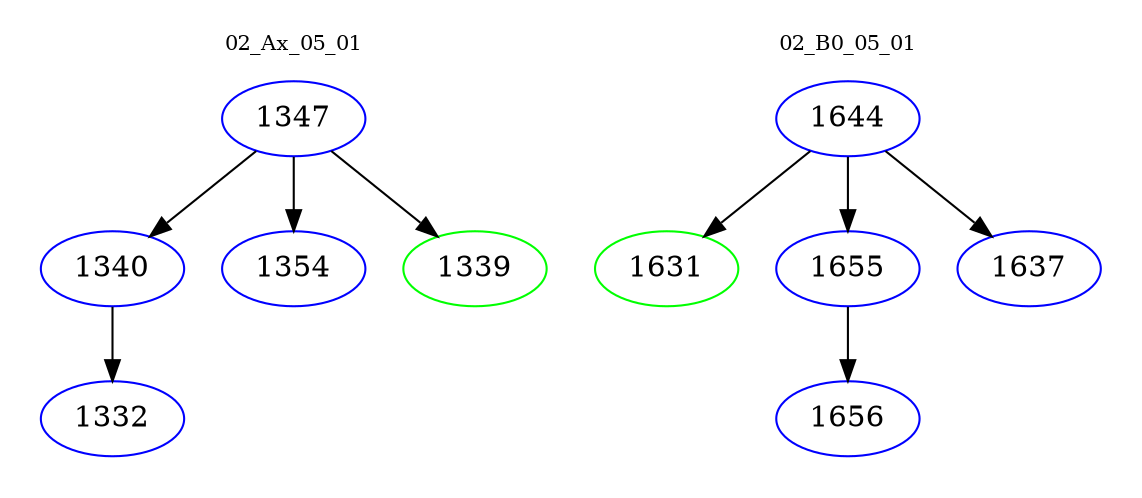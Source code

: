 digraph{
subgraph cluster_0 {
color = white
label = "02_Ax_05_01";
fontsize=10;
T0_1347 [label="1347", color="blue"]
T0_1347 -> T0_1340 [color="black"]
T0_1340 [label="1340", color="blue"]
T0_1340 -> T0_1332 [color="black"]
T0_1332 [label="1332", color="blue"]
T0_1347 -> T0_1354 [color="black"]
T0_1354 [label="1354", color="blue"]
T0_1347 -> T0_1339 [color="black"]
T0_1339 [label="1339", color="green"]
}
subgraph cluster_1 {
color = white
label = "02_B0_05_01";
fontsize=10;
T1_1644 [label="1644", color="blue"]
T1_1644 -> T1_1631 [color="black"]
T1_1631 [label="1631", color="green"]
T1_1644 -> T1_1655 [color="black"]
T1_1655 [label="1655", color="blue"]
T1_1655 -> T1_1656 [color="black"]
T1_1656 [label="1656", color="blue"]
T1_1644 -> T1_1637 [color="black"]
T1_1637 [label="1637", color="blue"]
}
}
